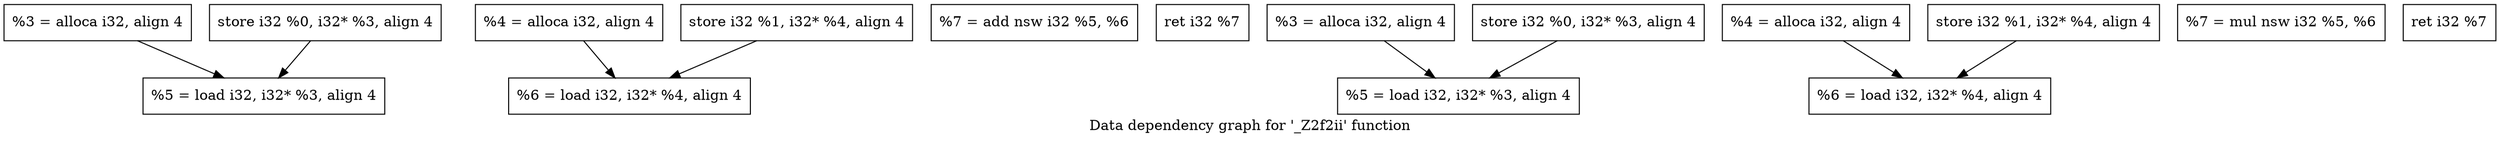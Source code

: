 digraph "Data dependency graph for '_Z2f2ii' function" {
	label="Data dependency graph for '_Z2f2ii' function";

	Node0x1d67440 [shape=record,label="{  %3 = alloca i32, align 4}"];
	Node0x1d67440 -> Node0x1d67630;
	Node0x1d674b0 [shape=record,label="{  %4 = alloca i32, align 4}"];
	Node0x1d674b0 -> Node0x1d68940;
	Node0x1d67520 [shape=record,label="{  store i32 %0, i32* %3, align 4}"];
	Node0x1d67520 -> Node0x1d67630;
	Node0x1d675c0 [shape=record,label="{  store i32 %1, i32* %4, align 4}"];
	Node0x1d675c0 -> Node0x1d68940;
	Node0x1d67630 [shape=record,label="{  %5 = load i32, i32* %3, align 4}"];
	Node0x1d68940 [shape=record,label="{  %6 = load i32, i32* %4, align 4}"];
	Node0x1d689f0 [shape=record,label="{  %7 = add nsw i32 %5, %6}"];
	Node0x1d68a60 [shape=record,label="{  ret i32 %7}"];
	Node0x1d688c0 [shape=record,label="{  %3 = alloca i32, align 4}"];
	Node0x1d688c0 -> Node0x1d68d40;
	Node0x1d68bf0 [shape=record,label="{  %4 = alloca i32, align 4}"];
	Node0x1d68bf0 -> Node0x1d676c0;
	Node0x1d68c60 [shape=record,label="{  store i32 %0, i32* %3, align 4}"];
	Node0x1d68c60 -> Node0x1d68d40;
	Node0x1d68cd0 [shape=record,label="{  store i32 %1, i32* %4, align 4}"];
	Node0x1d68cd0 -> Node0x1d676c0;
	Node0x1d68d40 [shape=record,label="{  %5 = load i32, i32* %3, align 4}"];
	Node0x1d676c0 [shape=record,label="{  %6 = load i32, i32* %4, align 4}"];
	Node0x1d6a060 [shape=record,label="{  %7 = mul nsw i32 %5, %6}"];
	Node0x1d6a0d0 [shape=record,label="{  ret i32 %7}"];
}
